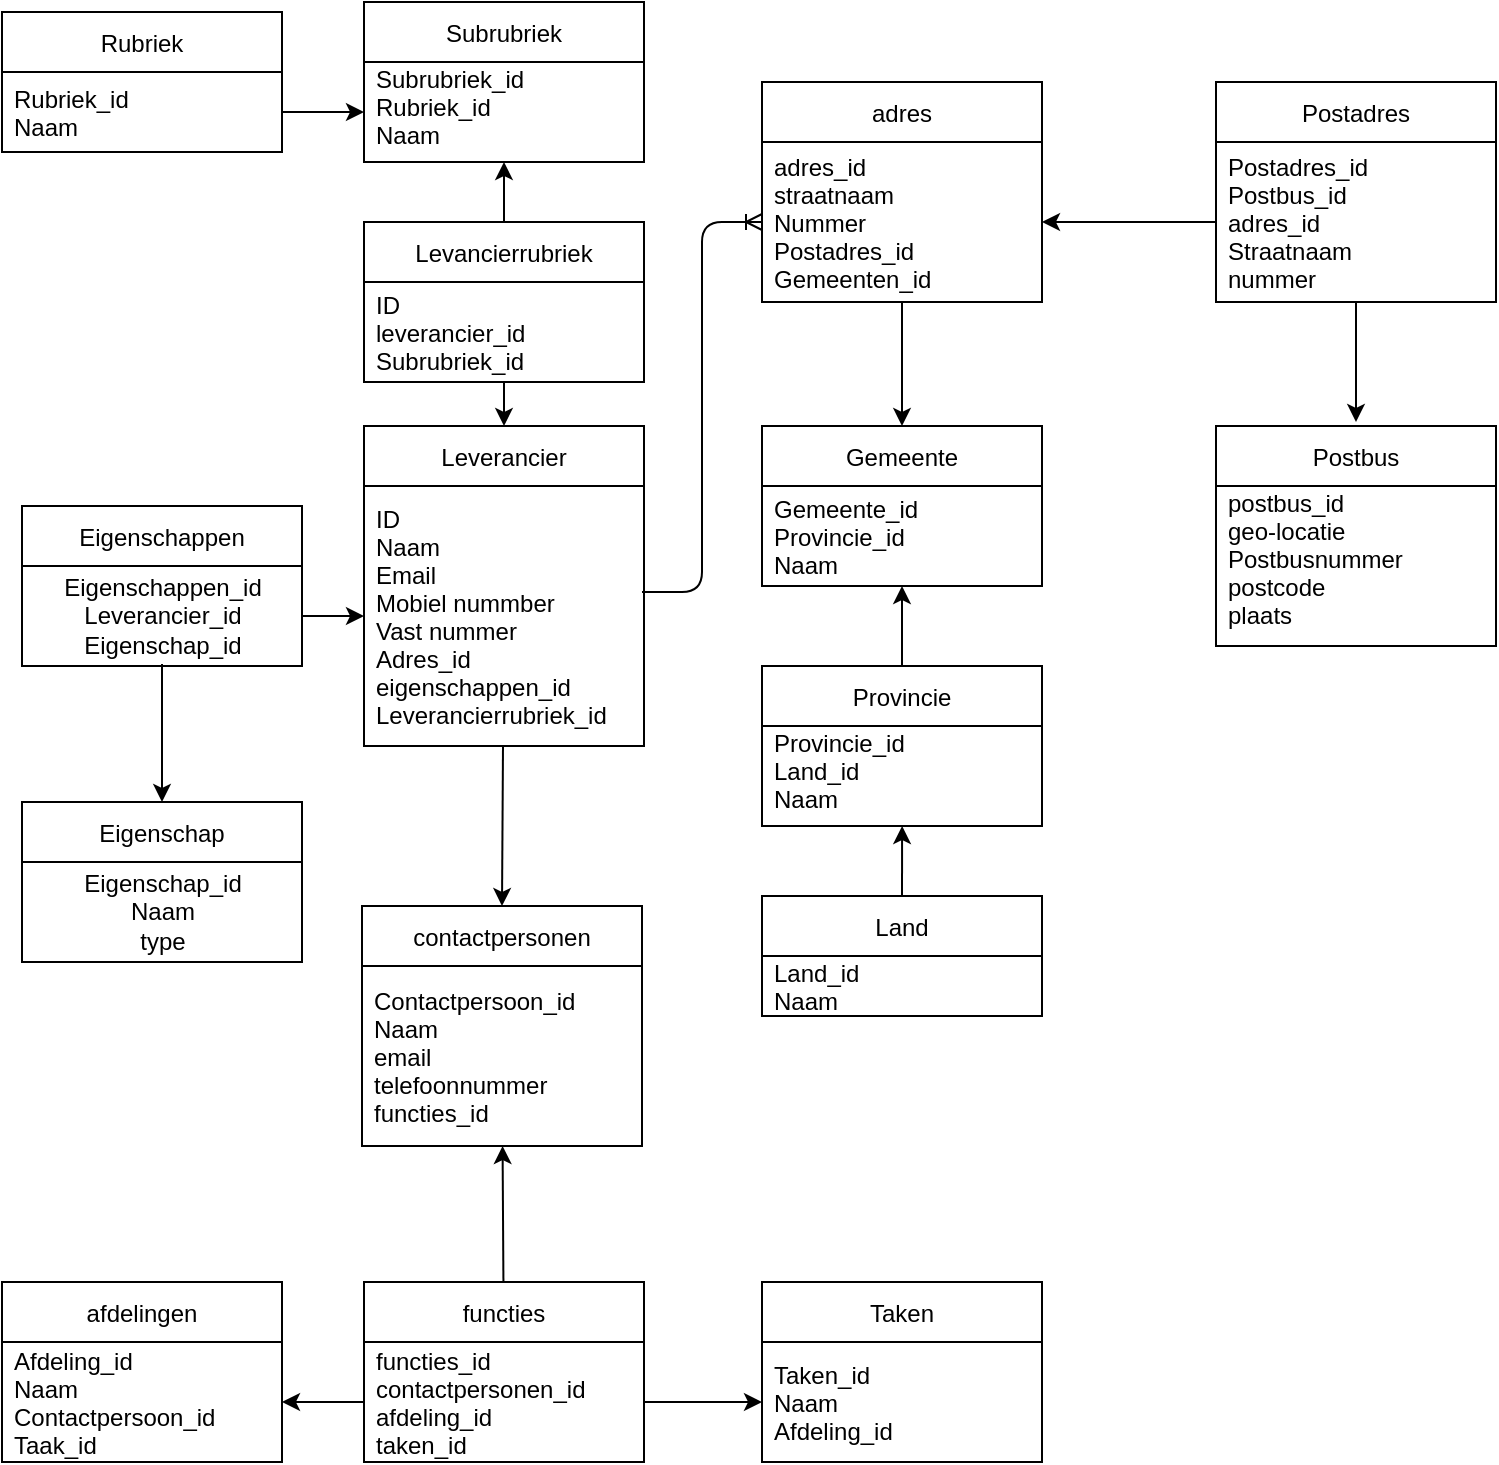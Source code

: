 <mxfile>
    <diagram id="ZeKORmPrQMzxxr9VkCaN" name="Page-1">
        <mxGraphModel dx="1394" dy="782" grid="1" gridSize="10" guides="1" tooltips="1" connect="1" arrows="1" fold="1" page="1" pageScale="1" pageWidth="827" pageHeight="1169" math="0" shadow="0">
            <root>
                <mxCell id="0"/>
                <mxCell id="1" parent="0"/>
                <mxCell id="76" value="" style="edgeStyle=none;html=1;entryX=0.5;entryY=0;entryDx=0;entryDy=0;" parent="1" source="2" target="22" edge="1">
                    <mxGeometry relative="1" as="geometry"/>
                </mxCell>
                <mxCell id="2" value="Leverancier" style="swimlane;fontStyle=0;childLayout=stackLayout;horizontal=1;startSize=30;horizontalStack=0;resizeParent=1;resizeParentMax=0;resizeLast=0;collapsible=1;marginBottom=0;" parent="1" vertex="1">
                    <mxGeometry x="223" y="282" width="140" height="160" as="geometry"/>
                </mxCell>
                <mxCell id="3" value="ID&#10;Naam&#10;Email&#10;Mobiel nummber&#10;Vast nummer&#10;Adres_id&#10;eigenschappen_id&#10;Leverancierrubriek_id" style="text;strokeColor=none;fillColor=none;align=left;verticalAlign=middle;spacingLeft=4;spacingRight=4;overflow=hidden;points=[[0,0.5],[1,0.5]];portConstraint=eastwest;rotatable=0;" parent="2" vertex="1">
                    <mxGeometry y="30" width="140" height="130" as="geometry"/>
                </mxCell>
                <mxCell id="6" value="Rubriek" style="swimlane;fontStyle=0;childLayout=stackLayout;horizontal=1;startSize=30;horizontalStack=0;resizeParent=1;resizeParentMax=0;resizeLast=0;collapsible=1;marginBottom=0;" parent="1" vertex="1">
                    <mxGeometry x="42" y="75" width="140" height="70" as="geometry"/>
                </mxCell>
                <mxCell id="7" value="Rubriek_id&#10;Naam" style="text;strokeColor=none;fillColor=none;align=left;verticalAlign=middle;spacingLeft=4;spacingRight=4;overflow=hidden;points=[[0,0.5],[1,0.5]];portConstraint=eastwest;rotatable=0;" parent="6" vertex="1">
                    <mxGeometry y="30" width="140" height="40" as="geometry"/>
                </mxCell>
                <mxCell id="104" value="" style="edgeStyle=none;html=1;entryX=0.5;entryY=0;entryDx=0;entryDy=0;" parent="1" source="10" target="14" edge="1">
                    <mxGeometry relative="1" as="geometry"/>
                </mxCell>
                <mxCell id="10" value="adres" style="swimlane;fontStyle=0;childLayout=stackLayout;horizontal=1;startSize=30;horizontalStack=0;resizeParent=1;resizeParentMax=0;resizeLast=0;collapsible=1;marginBottom=0;" parent="1" vertex="1">
                    <mxGeometry x="422" y="110" width="140" height="110" as="geometry"/>
                </mxCell>
                <mxCell id="11" value="adres_id&#10;straatnaam&#10;Nummer&#10;Postadres_id&#10;Gemeenten_id" style="text;strokeColor=none;fillColor=none;align=left;verticalAlign=middle;spacingLeft=4;spacingRight=4;overflow=hidden;points=[[0,0.5],[1,0.5]];portConstraint=eastwest;rotatable=0;" parent="10" vertex="1">
                    <mxGeometry y="30" width="140" height="80" as="geometry"/>
                </mxCell>
                <mxCell id="14" value="Gemeente" style="swimlane;fontStyle=0;childLayout=stackLayout;horizontal=1;startSize=30;horizontalStack=0;resizeParent=1;resizeParentMax=0;resizeLast=0;collapsible=1;marginBottom=0;" parent="1" vertex="1">
                    <mxGeometry x="422" y="282" width="140" height="80" as="geometry"/>
                </mxCell>
                <mxCell id="15" value="Gemeente_id&#10;Provincie_id&#10;Naam" style="text;strokeColor=none;fillColor=none;align=left;verticalAlign=middle;spacingLeft=4;spacingRight=4;overflow=hidden;points=[[0,0.5],[1,0.5]];portConstraint=eastwest;rotatable=0;" parent="14" vertex="1">
                    <mxGeometry y="30" width="140" height="50" as="geometry"/>
                </mxCell>
                <mxCell id="61" value="" style="edgeStyle=none;html=1;entryX=0.479;entryY=1.1;entryDx=0;entryDy=0;entryPerimeter=0;exitX=0.5;exitY=0;exitDx=0;exitDy=0;" parent="1" source="59" edge="1">
                    <mxGeometry relative="1" as="geometry">
                        <mxPoint x="575" y="477" as="sourcePoint"/>
                        <mxPoint x="492.06" y="482" as="targetPoint"/>
                    </mxGeometry>
                </mxCell>
                <mxCell id="18" value="Provincie" style="swimlane;fontStyle=0;childLayout=stackLayout;horizontal=1;startSize=30;horizontalStack=0;resizeParent=1;resizeParentMax=0;resizeLast=0;collapsible=1;marginBottom=0;" parent="1" vertex="1">
                    <mxGeometry x="422" y="402" width="140" height="80" as="geometry"/>
                </mxCell>
                <mxCell id="19" value="Provincie_id&#10;Land_id&#10;Naam&#10;" style="text;strokeColor=none;fillColor=none;align=left;verticalAlign=middle;spacingLeft=4;spacingRight=4;overflow=hidden;points=[[0,0.5],[1,0.5]];portConstraint=eastwest;rotatable=0;" parent="18" vertex="1">
                    <mxGeometry y="30" width="140" height="50" as="geometry"/>
                </mxCell>
                <mxCell id="22" value="contactpersonen" style="swimlane;fontStyle=0;childLayout=stackLayout;horizontal=1;startSize=30;horizontalStack=0;resizeParent=1;resizeParentMax=0;resizeLast=0;collapsible=1;marginBottom=0;" parent="1" vertex="1">
                    <mxGeometry x="222" y="522" width="140" height="120" as="geometry"/>
                </mxCell>
                <mxCell id="23" value="Contactpersoon_id&#10;Naam&#10;email&#10;telefoonnummer&#10;functies_id" style="text;strokeColor=none;fillColor=none;align=left;verticalAlign=middle;spacingLeft=4;spacingRight=4;overflow=hidden;points=[[0,0.5],[1,0.5]];portConstraint=eastwest;rotatable=0;" parent="22" vertex="1">
                    <mxGeometry y="30" width="140" height="90" as="geometry"/>
                </mxCell>
                <mxCell id="32" value="" style="endArrow=classic;html=1;exitX=0.5;exitY=0;exitDx=0;exitDy=0;entryX=0.5;entryY=1;entryDx=0;entryDy=0;entryPerimeter=0;" parent="1" source="18" target="15" edge="1">
                    <mxGeometry width="50" height="50" relative="1" as="geometry">
                        <mxPoint x="592" y="410" as="sourcePoint"/>
                        <mxPoint x="492" y="380" as="targetPoint"/>
                    </mxGeometry>
                </mxCell>
                <mxCell id="33" value="Postbus" style="swimlane;fontStyle=0;childLayout=stackLayout;horizontal=1;startSize=30;horizontalStack=0;resizeParent=1;resizeParentMax=0;resizeLast=0;collapsible=1;marginBottom=0;" parent="1" vertex="1">
                    <mxGeometry x="649" y="282" width="140" height="110" as="geometry"/>
                </mxCell>
                <mxCell id="34" value="postbus_id&#10;geo-locatie&#10;Postbusnummer&#10;postcode&#10;plaats&#10;" style="text;strokeColor=none;fillColor=none;align=left;verticalAlign=middle;spacingLeft=4;spacingRight=4;overflow=hidden;points=[[0,0.5],[1,0.5]];portConstraint=eastwest;rotatable=0;" parent="33" vertex="1">
                    <mxGeometry y="30" width="140" height="80" as="geometry"/>
                </mxCell>
                <mxCell id="39" value="afdelingen" style="swimlane;fontStyle=0;childLayout=stackLayout;horizontal=1;startSize=30;horizontalStack=0;resizeParent=1;resizeParentMax=0;resizeLast=0;collapsible=1;marginBottom=0;" parent="1" vertex="1">
                    <mxGeometry x="42" y="710" width="140" height="90" as="geometry"/>
                </mxCell>
                <mxCell id="40" value="Afdeling_id&#10;Naam&#10;Contactpersoon_id&#10;Taak_id" style="text;strokeColor=none;fillColor=none;align=left;verticalAlign=middle;spacingLeft=4;spacingRight=4;overflow=hidden;points=[[0,0.5],[1,0.5]];portConstraint=eastwest;rotatable=0;" parent="39" vertex="1">
                    <mxGeometry y="30" width="140" height="60" as="geometry"/>
                </mxCell>
                <mxCell id="116" value="" style="edgeStyle=none;html=1;entryX=0;entryY=0.5;entryDx=0;entryDy=0;exitX=1;exitY=0.5;exitDx=0;exitDy=0;" edge="1" parent="1" source="7" target="53">
                    <mxGeometry relative="1" as="geometry">
                        <mxPoint x="172" y="170" as="sourcePoint"/>
                    </mxGeometry>
                </mxCell>
                <mxCell id="52" value="Subrubriek" style="swimlane;fontStyle=0;childLayout=stackLayout;horizontal=1;startSize=30;horizontalStack=0;resizeParent=1;resizeParentMax=0;resizeLast=0;collapsible=1;marginBottom=0;" parent="1" vertex="1">
                    <mxGeometry x="223" y="70" width="140" height="80" as="geometry">
                        <mxRectangle y="115" width="90" height="30" as="alternateBounds"/>
                    </mxGeometry>
                </mxCell>
                <mxCell id="53" value="Subrubriek_id&#10;Rubriek_id&#10;Naam&#10;" style="text;strokeColor=none;fillColor=none;align=left;verticalAlign=middle;spacingLeft=4;spacingRight=4;overflow=hidden;points=[[0,0.5],[1,0.5]];portConstraint=eastwest;rotatable=0;" parent="52" vertex="1">
                    <mxGeometry y="30" width="140" height="50" as="geometry"/>
                </mxCell>
                <mxCell id="58" value="" style="edgeStyle=entityRelationEdgeStyle;fontSize=12;html=1;endArrow=ERoneToMany;exitX=1;exitY=0.5;exitDx=0;exitDy=0;entryX=0;entryY=0.5;entryDx=0;entryDy=0;" parent="1" target="11" edge="1">
                    <mxGeometry width="100" height="100" relative="1" as="geometry">
                        <mxPoint x="362" y="365" as="sourcePoint"/>
                        <mxPoint x="502" y="185" as="targetPoint"/>
                    </mxGeometry>
                </mxCell>
                <mxCell id="59" value="Land" style="swimlane;fontStyle=0;childLayout=stackLayout;horizontal=1;startSize=30;horizontalStack=0;resizeParent=1;resizeParentMax=0;resizeLast=0;collapsible=1;marginBottom=0;" parent="1" vertex="1">
                    <mxGeometry x="422" y="517" width="140" height="60" as="geometry"/>
                </mxCell>
                <mxCell id="60" value="Land_id&#10;Naam" style="text;strokeColor=none;fillColor=none;align=left;verticalAlign=middle;spacingLeft=4;spacingRight=4;overflow=hidden;points=[[0,0.5],[1,0.5]];portConstraint=eastwest;rotatable=0;" parent="59" vertex="1">
                    <mxGeometry y="30" width="140" height="30" as="geometry"/>
                </mxCell>
                <mxCell id="65" value="Taken" style="swimlane;fontStyle=0;childLayout=stackLayout;horizontal=1;startSize=30;horizontalStack=0;resizeParent=1;resizeParentMax=0;resizeLast=0;collapsible=1;marginBottom=0;" parent="1" vertex="1">
                    <mxGeometry x="422" y="710" width="140" height="90" as="geometry"/>
                </mxCell>
                <mxCell id="66" value="Taken_id&#10;Naam&#10;Afdeling_id" style="text;strokeColor=none;fillColor=none;align=left;verticalAlign=middle;spacingLeft=4;spacingRight=4;overflow=hidden;points=[[0,0.5],[1,0.5]];portConstraint=eastwest;rotatable=0;" parent="65" vertex="1">
                    <mxGeometry y="30" width="140" height="60" as="geometry"/>
                </mxCell>
                <mxCell id="74" value="" style="edgeStyle=none;html=1;entryX=0.5;entryY=0;entryDx=0;entryDy=0;exitX=0.5;exitY=0.98;exitDx=0;exitDy=0;exitPerimeter=0;" parent="1" source="71" target="72" edge="1">
                    <mxGeometry relative="1" as="geometry">
                        <mxPoint x="102" y="440" as="sourcePoint"/>
                    </mxGeometry>
                </mxCell>
                <mxCell id="68" value="Eigenschappen" style="swimlane;fontStyle=0;childLayout=stackLayout;horizontal=1;startSize=30;horizontalStack=0;resizeParent=1;resizeParentMax=0;resizeLast=0;collapsible=1;marginBottom=0;" parent="1" vertex="1">
                    <mxGeometry x="52" y="322" width="140" height="80" as="geometry"/>
                </mxCell>
                <mxCell id="71" value="Eigenschappen_id&lt;br&gt;Leverancier_id&lt;br&gt;Eigenschap_id" style="text;html=1;align=center;verticalAlign=middle;resizable=0;points=[];autosize=1;strokeColor=none;fillColor=none;" parent="68" vertex="1">
                    <mxGeometry y="30" width="140" height="50" as="geometry"/>
                </mxCell>
                <mxCell id="72" value="Eigenschap" style="swimlane;fontStyle=0;childLayout=stackLayout;horizontal=1;startSize=30;horizontalStack=0;resizeParent=1;resizeParentMax=0;resizeLast=0;collapsible=1;marginBottom=0;" parent="1" vertex="1">
                    <mxGeometry x="52" y="470" width="140" height="80" as="geometry"/>
                </mxCell>
                <mxCell id="75" value="Eigenschap_id&lt;br&gt;Naam&lt;br&gt;type" style="text;html=1;align=center;verticalAlign=middle;resizable=0;points=[];autosize=1;strokeColor=none;fillColor=none;" parent="72" vertex="1">
                    <mxGeometry y="30" width="140" height="50" as="geometry"/>
                </mxCell>
                <mxCell id="89" value="" style="edgeStyle=none;html=1;entryX=0.5;entryY=0;entryDx=0;entryDy=0;" parent="1" source="80" target="2" edge="1">
                    <mxGeometry relative="1" as="geometry">
                        <mxPoint x="282" y="270" as="targetPoint"/>
                    </mxGeometry>
                </mxCell>
                <mxCell id="115" value="" style="edgeStyle=none;html=1;" edge="1" parent="1" source="80" target="53">
                    <mxGeometry relative="1" as="geometry"/>
                </mxCell>
                <mxCell id="80" value="Levancierrubriek" style="swimlane;fontStyle=0;childLayout=stackLayout;horizontal=1;startSize=30;horizontalStack=0;resizeParent=1;resizeParentMax=0;resizeLast=0;collapsible=1;marginBottom=0;" parent="1" vertex="1">
                    <mxGeometry x="223" y="180" width="140" height="80" as="geometry"/>
                </mxCell>
                <mxCell id="81" value="ID&#10;leverancier_id&#10;Subrubriek_id" style="text;strokeColor=none;fillColor=none;align=left;verticalAlign=middle;spacingLeft=4;spacingRight=4;overflow=hidden;points=[[0,0.5],[1,0.5]];portConstraint=eastwest;rotatable=0;" parent="80" vertex="1">
                    <mxGeometry y="30" width="140" height="50" as="geometry"/>
                </mxCell>
                <mxCell id="97" value="" style="edgeStyle=none;html=1;" parent="1" source="71" target="3" edge="1">
                    <mxGeometry relative="1" as="geometry"/>
                </mxCell>
                <mxCell id="102" value="" style="edgeStyle=none;html=1;" parent="1" source="99" edge="1">
                    <mxGeometry relative="1" as="geometry">
                        <mxPoint x="719" y="280" as="targetPoint"/>
                    </mxGeometry>
                </mxCell>
                <mxCell id="99" value="Postadres" style="swimlane;fontStyle=0;childLayout=stackLayout;horizontal=1;startSize=30;horizontalStack=0;resizeParent=1;resizeParentMax=0;resizeLast=0;collapsible=1;marginBottom=0;" parent="1" vertex="1">
                    <mxGeometry x="649" y="110" width="140" height="110" as="geometry"/>
                </mxCell>
                <mxCell id="100" value="Postadres_id&#10;Postbus_id&#10;adres_id&#10;Straatnaam&#10;nummer" style="text;strokeColor=none;fillColor=none;align=left;verticalAlign=middle;spacingLeft=4;spacingRight=4;overflow=hidden;points=[[0,0.5],[1,0.5]];portConstraint=eastwest;rotatable=0;" parent="99" vertex="1">
                    <mxGeometry y="30" width="140" height="80" as="geometry"/>
                </mxCell>
                <mxCell id="103" value="" style="edgeStyle=none;html=1;" parent="1" source="100" target="11" edge="1">
                    <mxGeometry relative="1" as="geometry"/>
                </mxCell>
                <mxCell id="109" value="" style="edgeStyle=none;html=1;" parent="1" source="106" target="23" edge="1">
                    <mxGeometry relative="1" as="geometry"/>
                </mxCell>
                <mxCell id="106" value="functies" style="swimlane;fontStyle=0;childLayout=stackLayout;horizontal=1;startSize=30;horizontalStack=0;resizeParent=1;resizeParentMax=0;resizeLast=0;collapsible=1;marginBottom=0;" parent="1" vertex="1">
                    <mxGeometry x="223" y="710" width="140" height="90" as="geometry"/>
                </mxCell>
                <mxCell id="107" value="functies_id&#10;contactpersonen_id&#10;afdeling_id&#10;taken_id" style="text;strokeColor=none;fillColor=none;align=left;verticalAlign=middle;spacingLeft=4;spacingRight=4;overflow=hidden;points=[[0,0.5],[1,0.5]];portConstraint=eastwest;rotatable=0;" parent="106" vertex="1">
                    <mxGeometry y="30" width="140" height="60" as="geometry"/>
                </mxCell>
                <mxCell id="112" value="" style="edgeStyle=none;html=1;" parent="1" source="107" target="66" edge="1">
                    <mxGeometry relative="1" as="geometry"/>
                </mxCell>
                <mxCell id="114" value="" style="edgeStyle=none;html=1;" parent="1" source="107" target="40" edge="1">
                    <mxGeometry relative="1" as="geometry"/>
                </mxCell>
            </root>
        </mxGraphModel>
    </diagram>
</mxfile>